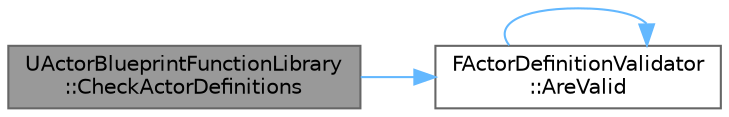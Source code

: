 digraph "UActorBlueprintFunctionLibrary::CheckActorDefinitions"
{
 // INTERACTIVE_SVG=YES
 // LATEX_PDF_SIZE
  bgcolor="transparent";
  edge [fontname=Helvetica,fontsize=10,labelfontname=Helvetica,labelfontsize=10];
  node [fontname=Helvetica,fontsize=10,shape=box,height=0.2,width=0.4];
  rankdir="LR";
  Node1 [id="Node000001",label="UActorBlueprintFunctionLibrary\l::CheckActorDefinitions",height=0.2,width=0.4,color="gray40", fillcolor="grey60", style="filled", fontcolor="black",tooltip="Return whether the list of actor definitions is valid."];
  Node1 -> Node2 [id="edge1_Node000001_Node000002",color="steelblue1",style="solid",tooltip=" "];
  Node2 [id="Node000002",label="FActorDefinitionValidator\l::AreValid",height=0.2,width=0.4,color="grey40", fillcolor="white", style="filled",URL="$dd/d10/classFActorDefinitionValidator.html#a4de1f34cc0d38d1b7a37c956870f219b",tooltip="Iterate all actor definitions and their properties and display messages on error."];
  Node2 -> Node2 [id="edge2_Node000002_Node000002",color="steelblue1",style="solid",tooltip=" "];
}

